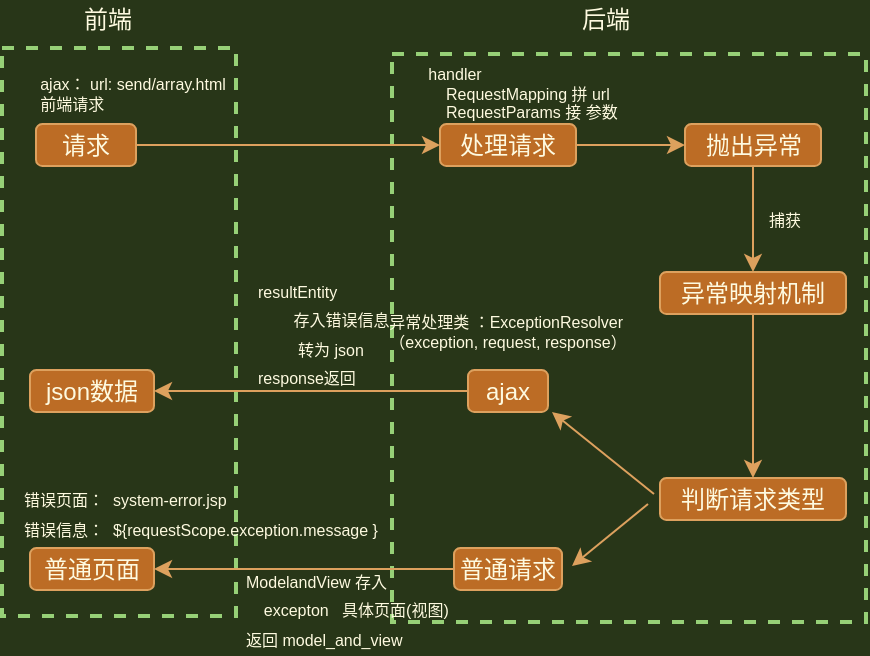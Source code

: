 <mxfile version="13.5.1" type="device"><diagram id="fiiWWij0GNfG4XRiJ6-9" name="Page-1"><mxGraphModel dx="599" dy="352" grid="0" gridSize="10" guides="1" tooltips="1" connect="1" arrows="1" fold="1" page="1" pageScale="1" pageWidth="1000" pageHeight="1169" background="#283618" math="0" shadow="0"><root><mxCell id="0"/><mxCell id="1" parent="0"/><mxCell id="D4YAjXpSroZT7rr-I2gZ-32" value="" style="rounded=0;whiteSpace=wrap;html=1;sketch=0;fontColor=#FEFAE0;align=left;fillColor=none;strokeWidth=2;dashed=1;strokeColor=#97D077;" vertex="1" parent="1"><mxGeometry x="178" y="271" width="117" height="284" as="geometry"/></mxCell><mxCell id="D4YAjXpSroZT7rr-I2gZ-31" value="" style="rounded=0;whiteSpace=wrap;html=1;sketch=0;fontColor=#FEFAE0;align=left;fillColor=none;strokeWidth=2;dashed=1;strokeColor=#97D077;" vertex="1" parent="1"><mxGeometry x="373" y="274" width="237" height="284" as="geometry"/></mxCell><mxCell id="D4YAjXpSroZT7rr-I2gZ-29" style="edgeStyle=orthogonalEdgeStyle;curved=0;rounded=0;sketch=0;orthogonalLoop=1;jettySize=auto;html=1;exitX=1;exitY=0.5;exitDx=0;exitDy=0;entryX=0;entryY=0.5;entryDx=0;entryDy=0;strokeColor=#DDA15E;fillColor=#BC6C25;fontColor=#FEFAE0;" edge="1" parent="1" source="D4YAjXpSroZT7rr-I2gZ-3" target="D4YAjXpSroZT7rr-I2gZ-5"><mxGeometry relative="1" as="geometry"/></mxCell><mxCell id="D4YAjXpSroZT7rr-I2gZ-3" value="请求" style="rounded=1;whiteSpace=wrap;html=1;sketch=0;strokeColor=#DDA15E;fillColor=#BC6C25;fontColor=#FEFAE0;" vertex="1" parent="1"><mxGeometry x="195" y="309" width="50" height="21" as="geometry"/></mxCell><mxCell id="D4YAjXpSroZT7rr-I2gZ-4" value="&lt;div style=&quot;text-align: left ; font-size: 8px&quot;&gt;&lt;font style=&quot;font-size: 8px&quot;&gt;ajax： url: send/array.html&lt;/font&gt;&lt;/div&gt;&lt;div style=&quot;text-align: left ; font-size: 8px&quot;&gt;前端请求&amp;nbsp;&lt;/div&gt;" style="text;html=1;strokeColor=none;fillColor=none;align=center;verticalAlign=middle;whiteSpace=wrap;rounded=0;sketch=0;fontColor=#FEFAE0;" vertex="1" parent="1"><mxGeometry x="192" y="281" width="103" height="25" as="geometry"/></mxCell><mxCell id="D4YAjXpSroZT7rr-I2gZ-30" style="edgeStyle=orthogonalEdgeStyle;curved=0;rounded=0;sketch=0;orthogonalLoop=1;jettySize=auto;html=1;exitX=1;exitY=0.5;exitDx=0;exitDy=0;entryX=0;entryY=0.5;entryDx=0;entryDy=0;strokeColor=#DDA15E;fillColor=#BC6C25;fontColor=#FEFAE0;" edge="1" parent="1" source="D4YAjXpSroZT7rr-I2gZ-5" target="D4YAjXpSroZT7rr-I2gZ-6"><mxGeometry relative="1" as="geometry"/></mxCell><mxCell id="D4YAjXpSroZT7rr-I2gZ-5" value="处理请求" style="rounded=1;whiteSpace=wrap;html=1;sketch=0;strokeColor=#DDA15E;fillColor=#BC6C25;fontColor=#FEFAE0;" vertex="1" parent="1"><mxGeometry x="397" y="309" width="68" height="21" as="geometry"/></mxCell><mxCell id="D4YAjXpSroZT7rr-I2gZ-28" style="edgeStyle=orthogonalEdgeStyle;curved=0;rounded=0;sketch=0;orthogonalLoop=1;jettySize=auto;html=1;exitX=0.5;exitY=1;exitDx=0;exitDy=0;strokeColor=#DDA15E;fillColor=#BC6C25;fontColor=#FEFAE0;" edge="1" parent="1" source="D4YAjXpSroZT7rr-I2gZ-6" target="D4YAjXpSroZT7rr-I2gZ-7"><mxGeometry relative="1" as="geometry"/></mxCell><mxCell id="D4YAjXpSroZT7rr-I2gZ-6" value="抛出异常" style="rounded=1;whiteSpace=wrap;html=1;sketch=0;strokeColor=#DDA15E;fillColor=#BC6C25;fontColor=#FEFAE0;" vertex="1" parent="1"><mxGeometry x="519.5" y="309" width="68" height="21" as="geometry"/></mxCell><mxCell id="D4YAjXpSroZT7rr-I2gZ-27" style="edgeStyle=orthogonalEdgeStyle;curved=0;rounded=0;sketch=0;orthogonalLoop=1;jettySize=auto;html=1;exitX=0.5;exitY=1;exitDx=0;exitDy=0;entryX=0.5;entryY=0;entryDx=0;entryDy=0;strokeColor=#DDA15E;fillColor=#BC6C25;fontColor=#FEFAE0;" edge="1" parent="1" source="D4YAjXpSroZT7rr-I2gZ-7" target="D4YAjXpSroZT7rr-I2gZ-8"><mxGeometry relative="1" as="geometry"/></mxCell><mxCell id="D4YAjXpSroZT7rr-I2gZ-7" value="异常映射机制" style="rounded=1;whiteSpace=wrap;html=1;sketch=0;strokeColor=#DDA15E;fillColor=#BC6C25;fontColor=#FEFAE0;" vertex="1" parent="1"><mxGeometry x="507" y="383" width="93" height="21" as="geometry"/></mxCell><mxCell id="D4YAjXpSroZT7rr-I2gZ-8" value="判断请求类型" style="rounded=1;whiteSpace=wrap;html=1;sketch=0;strokeColor=#DDA15E;fillColor=#BC6C25;fontColor=#FEFAE0;" vertex="1" parent="1"><mxGeometry x="507" y="486" width="93" height="21" as="geometry"/></mxCell><mxCell id="D4YAjXpSroZT7rr-I2gZ-15" style="edgeStyle=orthogonalEdgeStyle;curved=0;rounded=0;sketch=0;orthogonalLoop=1;jettySize=auto;html=1;exitX=0;exitY=0.5;exitDx=0;exitDy=0;entryX=1;entryY=0.5;entryDx=0;entryDy=0;strokeColor=#DDA15E;fillColor=#BC6C25;fontColor=#FEFAE0;" edge="1" parent="1" source="D4YAjXpSroZT7rr-I2gZ-9" target="D4YAjXpSroZT7rr-I2gZ-13"><mxGeometry relative="1" as="geometry"/></mxCell><mxCell id="D4YAjXpSroZT7rr-I2gZ-9" value="ajax" style="rounded=1;whiteSpace=wrap;html=1;sketch=0;strokeColor=#DDA15E;fillColor=#BC6C25;fontColor=#FEFAE0;" vertex="1" parent="1"><mxGeometry x="411" y="432" width="40" height="21" as="geometry"/></mxCell><mxCell id="D4YAjXpSroZT7rr-I2gZ-19" style="edgeStyle=orthogonalEdgeStyle;curved=0;rounded=0;sketch=0;orthogonalLoop=1;jettySize=auto;html=1;exitX=0;exitY=0.5;exitDx=0;exitDy=0;entryX=1;entryY=0.5;entryDx=0;entryDy=0;strokeColor=#DDA15E;fillColor=#BC6C25;fontColor=#FEFAE0;" edge="1" parent="1" source="D4YAjXpSroZT7rr-I2gZ-10" target="D4YAjXpSroZT7rr-I2gZ-14"><mxGeometry relative="1" as="geometry"/></mxCell><mxCell id="D4YAjXpSroZT7rr-I2gZ-10" value="普通请求" style="rounded=1;whiteSpace=wrap;html=1;sketch=0;strokeColor=#DDA15E;fillColor=#BC6C25;fontColor=#FEFAE0;" vertex="1" parent="1"><mxGeometry x="404" y="521" width="54" height="21" as="geometry"/></mxCell><mxCell id="D4YAjXpSroZT7rr-I2gZ-11" value="&lt;div style=&quot;text-align: left ; font-size: 8px&quot;&gt;&lt;font style=&quot;font-size: 8px&quot;&gt;handler&lt;/font&gt;&lt;/div&gt;&lt;div style=&quot;text-align: left ; font-size: 8px&quot;&gt;&lt;font style=&quot;font-size: 8px&quot;&gt;&amp;nbsp; &amp;nbsp; RequestMapping 拼 url&lt;br&gt;&lt;/font&gt;&lt;/div&gt;&lt;div style=&quot;text-align: left ; font-size: 8px&quot;&gt;&lt;font style=&quot;font-size: 8px&quot;&gt;&amp;nbsp; &amp;nbsp; RequestParams 接 参数&lt;/font&gt;&lt;/div&gt;" style="text;html=1;strokeColor=none;fillColor=none;align=center;verticalAlign=middle;whiteSpace=wrap;rounded=0;sketch=0;fontColor=#FEFAE0;" vertex="1" parent="1"><mxGeometry x="383" y="285.5" width="111" height="16" as="geometry"/></mxCell><mxCell id="D4YAjXpSroZT7rr-I2gZ-12" value="&lt;div style=&quot;text-align: left ; font-size: 8px&quot;&gt;异常处理类 ：ExceptionResolver&lt;/div&gt;&lt;div style=&quot;text-align: left ; font-size: 8px&quot;&gt;（exception, request, response）&lt;/div&gt;" style="text;html=1;strokeColor=none;fillColor=none;align=center;verticalAlign=middle;whiteSpace=wrap;rounded=0;sketch=0;fontColor=#FEFAE0;" vertex="1" parent="1"><mxGeometry x="364" y="398.5" width="134" height="29" as="geometry"/></mxCell><mxCell id="D4YAjXpSroZT7rr-I2gZ-13" value="json数据" style="rounded=1;whiteSpace=wrap;html=1;sketch=0;strokeColor=#DDA15E;fillColor=#BC6C25;fontColor=#FEFAE0;" vertex="1" parent="1"><mxGeometry x="192" y="432" width="62" height="21" as="geometry"/></mxCell><mxCell id="D4YAjXpSroZT7rr-I2gZ-14" value="普通页面" style="rounded=1;whiteSpace=wrap;html=1;sketch=0;strokeColor=#DDA15E;fillColor=#BC6C25;fontColor=#FEFAE0;" vertex="1" parent="1"><mxGeometry x="192" y="521" width="62" height="21" as="geometry"/></mxCell><mxCell id="D4YAjXpSroZT7rr-I2gZ-16" value="&lt;font style=&quot;font-size: 8px&quot;&gt;resultEntity&lt;br&gt;&amp;nbsp; &amp;nbsp; &amp;nbsp; &amp;nbsp; 存入错误信息&lt;br&gt;&amp;nbsp; &amp;nbsp; &amp;nbsp; &amp;nbsp; &amp;nbsp;转为 json&lt;br&gt;response返回&lt;br&gt;&lt;/font&gt;" style="text;whiteSpace=wrap;html=1;fontColor=#FEFAE0;" vertex="1" parent="1"><mxGeometry x="304" y="377.57" width="107" height="31.86" as="geometry"/></mxCell><mxCell id="D4YAjXpSroZT7rr-I2gZ-18" value="&lt;font style=&quot;font-size: 8px&quot;&gt;ModelandView 存入&lt;br&gt;&amp;nbsp; &amp;nbsp; excepton&amp;nbsp; &amp;nbsp;具体页面(视图)&lt;br&gt;返回 model_and_view&lt;br&gt;&lt;/font&gt;" style="text;whiteSpace=wrap;html=1;fontColor=#FEFAE0;verticalAlign=middle;horizontal=1;labelPosition=center;verticalLabelPosition=middle;align=left;spacing=0;" vertex="1" parent="1"><mxGeometry x="300" y="528" width="108" height="45.86" as="geometry"/></mxCell><mxCell id="D4YAjXpSroZT7rr-I2gZ-25" value="" style="endArrow=classic;html=1;strokeColor=#DDA15E;fillColor=#BC6C25;fontColor=#FEFAE0;" edge="1" parent="1"><mxGeometry width="50" height="50" relative="1" as="geometry"><mxPoint x="504" y="494" as="sourcePoint"/><mxPoint x="453" y="453" as="targetPoint"/></mxGeometry></mxCell><mxCell id="D4YAjXpSroZT7rr-I2gZ-26" value="" style="endArrow=classic;html=1;strokeColor=#DDA15E;fillColor=#BC6C25;fontColor=#FEFAE0;" edge="1" parent="1"><mxGeometry width="50" height="50" relative="1" as="geometry"><mxPoint x="501" y="499" as="sourcePoint"/><mxPoint x="463" y="530" as="targetPoint"/></mxGeometry></mxCell><mxCell id="D4YAjXpSroZT7rr-I2gZ-33" value="前端" style="text;html=1;strokeColor=none;fillColor=none;align=center;verticalAlign=middle;whiteSpace=wrap;rounded=0;dashed=1;sketch=0;fontColor=#FEFAE0;" vertex="1" parent="1"><mxGeometry x="211" y="247" width="40" height="20" as="geometry"/></mxCell><mxCell id="D4YAjXpSroZT7rr-I2gZ-34" value="后端" style="text;html=1;strokeColor=none;fillColor=none;align=center;verticalAlign=middle;whiteSpace=wrap;rounded=0;dashed=1;sketch=0;fontColor=#FEFAE0;" vertex="1" parent="1"><mxGeometry x="460" y="247" width="40" height="20" as="geometry"/></mxCell><mxCell id="D4YAjXpSroZT7rr-I2gZ-35" value="&lt;font style=&quot;font-size: 8px&quot;&gt;错误页面： &amp;nbsp;system-error.jsp&lt;br&gt;错误信息：&amp;nbsp; ${requestScope.exception.message }&lt;br&gt;&lt;/font&gt;" style="text;html=1;strokeColor=none;fillColor=none;align=left;verticalAlign=middle;whiteSpace=wrap;rounded=0;sketch=0;fontColor=#FEFAE0;" vertex="1" parent="1"><mxGeometry x="187" y="493" width="244" height="20" as="geometry"/></mxCell><mxCell id="D4YAjXpSroZT7rr-I2gZ-37" value="&lt;div style=&quot;text-align: left ; font-size: 8px&quot;&gt;捕获&lt;/div&gt;" style="text;html=1;strokeColor=none;fillColor=none;align=center;verticalAlign=middle;whiteSpace=wrap;rounded=0;sketch=0;fontColor=#FEFAE0;" vertex="1" parent="1"><mxGeometry x="554" y="349" width="31" height="16" as="geometry"/></mxCell></root></mxGraphModel></diagram></mxfile>